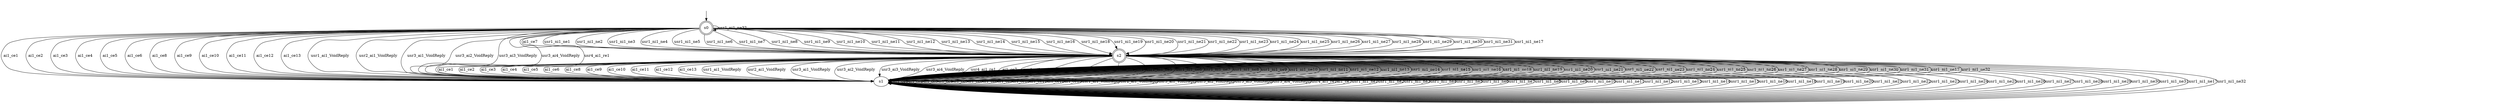 digraph T {
s0 [label="s0", shape=doublecircle];
s1 [label="s1"];
s2 [label="s2", shape=doublecircle];
s0 -> s1 [label="ai1_ce1"];
s0 -> s1 [label="ai1_ce2"];
s0 -> s1 [label="ai1_ce3"];
s0 -> s1 [label="ai1_ce4"];
s0 -> s1 [label="ai1_ce5"];
s0 -> s1 [label="ai1_ce6"];
s0 -> s1 [label="ai1_ce8"];
s0 -> s1 [label="ai1_ce9"];
s0 -> s1 [label="ai1_ce10"];
s0 -> s1 [label="ai1_ce11"];
s0 -> s1 [label="ai1_ce12"];
s0 -> s1 [label="ai1_ce13"];
s0 -> s1 [label="usr1_ai1_VoidReply"];
s0 -> s1 [label="usr2_ai1_VoidReply"];
s0 -> s1 [label="usr3_ai1_VoidReply"];
s0 -> s1 [label="usr3_ai2_VoidReply"];
s0 -> s1 [label="usr3_ai3_VoidReply"];
s0 -> s1 [label="usr3_ai4_VoidReply"];
s0 -> s1 [label="usr4_ai1_re1"];
s0 -> s2 [label="ai1_ce7"];
s0 -> s2 [label="usr1_ni1_ne1"];
s0 -> s2 [label="usr1_ni1_ne2"];
s0 -> s2 [label="usr1_ni1_ne3"];
s0 -> s2 [label="usr1_ni1_ne4"];
s0 -> s2 [label="usr1_ni1_ne5"];
s0 -> s2 [label="usr1_ni1_ne6"];
s0 -> s2 [label="usr1_ni1_ne7"];
s0 -> s2 [label="usr1_ni1_ne8"];
s0 -> s2 [label="usr1_ni1_ne9"];
s0 -> s2 [label="usr1_ni1_ne10"];
s0 -> s2 [label="usr1_ni1_ne11"];
s0 -> s2 [label="usr1_ni1_ne12"];
s0 -> s2 [label="usr1_ni1_ne13"];
s0 -> s2 [label="usr1_ni1_ne14"];
s0 -> s2 [label="usr1_ni1_ne15"];
s0 -> s2 [label="usr1_ni1_ne16"];
s0 -> s2 [label="usr1_ni1_ne18"];
s0 -> s2 [label="usr1_ni1_ne19"];
s0 -> s2 [label="usr1_ni1_ne20"];
s0 -> s2 [label="usr1_ni1_ne21"];
s0 -> s2 [label="usr1_ni1_ne22"];
s0 -> s2 [label="usr1_ni1_ne23"];
s0 -> s2 [label="usr1_ni1_ne24"];
s0 -> s2 [label="usr1_ni1_ne25"];
s0 -> s2 [label="usr1_ni1_ne26"];
s0 -> s2 [label="usr1_ni1_ne27"];
s0 -> s2 [label="usr1_ni1_ne28"];
s0 -> s2 [label="usr1_ni1_ne29"];
s0 -> s2 [label="usr1_ni1_ne30"];
s0 -> s2 [label="usr1_ni1_ne31"];
s0 -> s2 [label="usr1_ni1_ne17"];
s0 -> s0 [label="usr1_ni1_ne32"];
s1 -> s1 [label="ai1_ce1"];
s1 -> s1 [label="ai1_ce2"];
s1 -> s1 [label="ai1_ce3"];
s1 -> s1 [label="ai1_ce4"];
s1 -> s1 [label="ai1_ce5"];
s1 -> s1 [label="ai1_ce6"];
s1 -> s1 [label="ai1_ce8"];
s1 -> s1 [label="ai1_ce9"];
s1 -> s1 [label="ai1_ce10"];
s1 -> s1 [label="ai1_ce11"];
s1 -> s1 [label="ai1_ce12"];
s1 -> s1 [label="ai1_ce13"];
s1 -> s1 [label="usr1_ai1_VoidReply"];
s1 -> s1 [label="usr2_ai1_VoidReply"];
s1 -> s1 [label="usr3_ai1_VoidReply"];
s1 -> s1 [label="usr3_ai2_VoidReply"];
s1 -> s1 [label="usr3_ai3_VoidReply"];
s1 -> s1 [label="usr3_ai4_VoidReply"];
s1 -> s1 [label="usr4_ai1_re1"];
s1 -> s1 [label="ai1_ce7"];
s1 -> s1 [label="usr1_ni1_ne1"];
s1 -> s1 [label="usr1_ni1_ne2"];
s1 -> s1 [label="usr1_ni1_ne3"];
s1 -> s1 [label="usr1_ni1_ne4"];
s1 -> s1 [label="usr1_ni1_ne5"];
s1 -> s1 [label="usr1_ni1_ne6"];
s1 -> s1 [label="usr1_ni1_ne7"];
s1 -> s1 [label="usr1_ni1_ne8"];
s1 -> s1 [label="usr1_ni1_ne9"];
s1 -> s1 [label="usr1_ni1_ne10"];
s1 -> s1 [label="usr1_ni1_ne11"];
s1 -> s1 [label="usr1_ni1_ne12"];
s1 -> s1 [label="usr1_ni1_ne13"];
s1 -> s1 [label="usr1_ni1_ne14"];
s1 -> s1 [label="usr1_ni1_ne15"];
s1 -> s1 [label="usr1_ni1_ne16"];
s1 -> s1 [label="usr1_ni1_ne18"];
s1 -> s1 [label="usr1_ni1_ne19"];
s1 -> s1 [label="usr1_ni1_ne20"];
s1 -> s1 [label="usr1_ni1_ne21"];
s1 -> s1 [label="usr1_ni1_ne22"];
s1 -> s1 [label="usr1_ni1_ne23"];
s1 -> s1 [label="usr1_ni1_ne24"];
s1 -> s1 [label="usr1_ni1_ne25"];
s1 -> s1 [label="usr1_ni1_ne26"];
s1 -> s1 [label="usr1_ni1_ne27"];
s1 -> s1 [label="usr1_ni1_ne28"];
s1 -> s1 [label="usr1_ni1_ne29"];
s1 -> s1 [label="usr1_ni1_ne30"];
s1 -> s1 [label="usr1_ni1_ne31"];
s1 -> s1 [label="usr1_ni1_ne17"];
s1 -> s1 [label="usr1_ni1_ne32"];
s2 -> s1 [label="ai1_ce1"];
s2 -> s1 [label="ai1_ce2"];
s2 -> s1 [label="ai1_ce3"];
s2 -> s1 [label="ai1_ce4"];
s2 -> s1 [label="ai1_ce5"];
s2 -> s1 [label="ai1_ce6"];
s2 -> s1 [label="ai1_ce8"];
s2 -> s1 [label="ai1_ce9"];
s2 -> s1 [label="ai1_ce10"];
s2 -> s1 [label="ai1_ce11"];
s2 -> s1 [label="ai1_ce12"];
s2 -> s1 [label="ai1_ce13"];
s2 -> s1 [label="usr1_ai1_VoidReply"];
s2 -> s1 [label="usr2_ai1_VoidReply"];
s2 -> s1 [label="usr3_ai1_VoidReply"];
s2 -> s1 [label="usr3_ai2_VoidReply"];
s2 -> s1 [label="usr3_ai3_VoidReply"];
s2 -> s1 [label="usr3_ai4_VoidReply"];
s2 -> s1 [label="usr4_ai1_re1"];
s2 -> s1 [label="ai1_ce7"];
s2 -> s1 [label="usr1_ni1_ne1"];
s2 -> s1 [label="usr1_ni1_ne2"];
s2 -> s1 [label="usr1_ni1_ne3"];
s2 -> s1 [label="usr1_ni1_ne4"];
s2 -> s1 [label="usr1_ni1_ne5"];
s2 -> s1 [label="usr1_ni1_ne6"];
s2 -> s1 [label="usr1_ni1_ne7"];
s2 -> s1 [label="usr1_ni1_ne8"];
s2 -> s1 [label="usr1_ni1_ne9"];
s2 -> s1 [label="usr1_ni1_ne10"];
s2 -> s1 [label="usr1_ni1_ne11"];
s2 -> s1 [label="usr1_ni1_ne12"];
s2 -> s1 [label="usr1_ni1_ne13"];
s2 -> s1 [label="usr1_ni1_ne14"];
s2 -> s1 [label="usr1_ni1_ne15"];
s2 -> s1 [label="usr1_ni1_ne16"];
s2 -> s1 [label="usr1_ni1_ne18"];
s2 -> s1 [label="usr1_ni1_ne19"];
s2 -> s1 [label="usr1_ni1_ne20"];
s2 -> s1 [label="usr1_ni1_ne21"];
s2 -> s1 [label="usr1_ni1_ne22"];
s2 -> s1 [label="usr1_ni1_ne23"];
s2 -> s1 [label="usr1_ni1_ne24"];
s2 -> s1 [label="usr1_ni1_ne25"];
s2 -> s1 [label="usr1_ni1_ne26"];
s2 -> s1 [label="usr1_ni1_ne27"];
s2 -> s1 [label="usr1_ni1_ne28"];
s2 -> s1 [label="usr1_ni1_ne29"];
s2 -> s1 [label="usr1_ni1_ne30"];
s2 -> s1 [label="usr1_ni1_ne31"];
s2 -> s1 [label="usr1_ni1_ne17"];
s2 -> s1 [label="usr1_ni1_ne32"];
__start0 [shape=none, label=""];
__start0 -> s0 [label=""];
}
